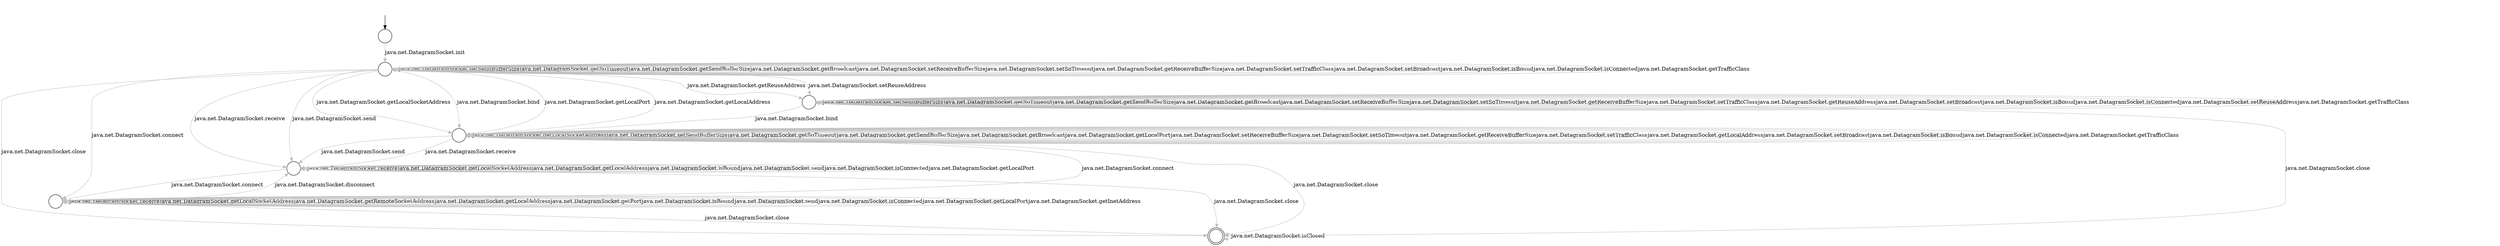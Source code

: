 digraph Automaton {
  0 [shape=circle,label=""];
  0 -> 1 [label="java.net.DatagramSocket.receive",style="setlinewidth(1)",color=gray]
  0 -> 3 [label="java.net.DatagramSocket.getLocalSocketAddress",style="setlinewidth(1)",color=gray]
  0 -> 3 [label="java.net.DatagramSocket.bind",style="setlinewidth(1)",color=gray]
  0 -> 5 [label="java.net.DatagramSocket.close",style="setlinewidth(1)",color=gray]
  0 -> 0 [label="java.net.DatagramSocket.setSendBufferSize",style="setlinewidth(1)",color=gray]
  0 -> 0 [label="java.net.DatagramSocket.getSoTimeout",style="setlinewidth(1)",color=gray]
  0 -> 1 [label="java.net.DatagramSocket.send",style="setlinewidth(1)",color=gray]
  0 -> 4 [label="java.net.DatagramSocket.connect",style="setlinewidth(1)",color=gray]
  0 -> 0 [label="java.net.DatagramSocket.getSendBufferSize",style="setlinewidth(1)",color=gray]
  0 -> 0 [label="java.net.DatagramSocket.getBroadcast",style="setlinewidth(1)",color=gray]
  0 -> 3 [label="java.net.DatagramSocket.getLocalPort",style="setlinewidth(1)",color=gray]
  0 -> 0 [label="java.net.DatagramSocket.setReceiveBufferSize",style="setlinewidth(1)",color=gray]
  0 -> 0 [label="java.net.DatagramSocket.setSoTimeout",style="setlinewidth(1)",color=gray]
  0 -> 0 [label="java.net.DatagramSocket.getReceiveBufferSize",style="setlinewidth(1)",color=gray]
  0 -> 0 [label="java.net.DatagramSocket.setTrafficClass",style="setlinewidth(1)",color=gray]
  0 -> 3 [label="java.net.DatagramSocket.getLocalAddress",style="setlinewidth(1)",color=gray]
  0 -> 6 [label="java.net.DatagramSocket.getReuseAddress",style="setlinewidth(1)",color=gray]
  0 -> 0 [label="java.net.DatagramSocket.setBroadcast",style="setlinewidth(1)",color=gray]
  0 -> 0 [label="java.net.DatagramSocket.isBound",style="setlinewidth(1)",color=gray]
  0 -> 0 [label="java.net.DatagramSocket.isConnected",style="setlinewidth(1)",color=gray]
  0 -> 6 [label="java.net.DatagramSocket.setReuseAddress",style="setlinewidth(1)",color=gray]
  0 -> 0 [label="java.net.DatagramSocket.getTrafficClass",style="setlinewidth(1)",color=gray]
  1 [shape=circle,label=""];
  1 -> 1 [label="java.net.DatagramSocket.receive",style="setlinewidth(1)",color=gray]
  1 -> 1 [label="java.net.DatagramSocket.getLocalSocketAddress",style="setlinewidth(1)",color=gray]
  1 -> 1 [label="java.net.DatagramSocket.getLocalAddress",style="setlinewidth(1)",color=gray]
  1 -> 5 [label="java.net.DatagramSocket.close",style="setlinewidth(1)",color=gray]
  1 -> 1 [label="java.net.DatagramSocket.isBound",style="setlinewidth(1)",color=gray]
  1 -> 1 [label="java.net.DatagramSocket.send",style="setlinewidth(1)",color=gray]
  1 -> 4 [label="java.net.DatagramSocket.connect",style="setlinewidth(1)",color=gray]
  1 -> 1 [label="java.net.DatagramSocket.isConnected",style="setlinewidth(1)",color=gray]
  1 -> 1 [label="java.net.DatagramSocket.getLocalPort",style="setlinewidth(1)",color=gray]
  2 [shape=circle,label=""];
  initial [shape=plaintext,label=""];
  initial -> 2
  2 -> 0 [label="java.net.DatagramSocket.init",style="setlinewidth(1)",color=gray]
  3 [shape=circle,label=""];
  3 -> 1 [label="java.net.DatagramSocket.receive",style="setlinewidth(1)",color=gray]
  3 -> 3 [label="java.net.DatagramSocket.getLocalSocketAddress",style="setlinewidth(1)",color=gray]
  3 -> 5 [label="java.net.DatagramSocket.close",style="setlinewidth(1)",color=gray]
  3 -> 3 [label="java.net.DatagramSocket.setSendBufferSize",style="setlinewidth(1)",color=gray]
  3 -> 3 [label="java.net.DatagramSocket.getSoTimeout",style="setlinewidth(1)",color=gray]
  3 -> 1 [label="java.net.DatagramSocket.send",style="setlinewidth(1)",color=gray]
  3 -> 4 [label="java.net.DatagramSocket.connect",style="setlinewidth(1)",color=gray]
  3 -> 3 [label="java.net.DatagramSocket.getSendBufferSize",style="setlinewidth(1)",color=gray]
  3 -> 3 [label="java.net.DatagramSocket.getBroadcast",style="setlinewidth(1)",color=gray]
  3 -> 3 [label="java.net.DatagramSocket.getLocalPort",style="setlinewidth(1)",color=gray]
  3 -> 3 [label="java.net.DatagramSocket.setReceiveBufferSize",style="setlinewidth(1)",color=gray]
  3 -> 3 [label="java.net.DatagramSocket.setSoTimeout",style="setlinewidth(1)",color=gray]
  3 -> 3 [label="java.net.DatagramSocket.getReceiveBufferSize",style="setlinewidth(1)",color=gray]
  3 -> 3 [label="java.net.DatagramSocket.setTrafficClass",style="setlinewidth(1)",color=gray]
  3 -> 3 [label="java.net.DatagramSocket.getLocalAddress",style="setlinewidth(1)",color=gray]
  3 -> 3 [label="java.net.DatagramSocket.setBroadcast",style="setlinewidth(1)",color=gray]
  3 -> 3 [label="java.net.DatagramSocket.isBound",style="setlinewidth(1)",color=gray]
  3 -> 3 [label="java.net.DatagramSocket.isConnected",style="setlinewidth(1)",color=gray]
  3 -> 3 [label="java.net.DatagramSocket.getTrafficClass",style="setlinewidth(1)",color=gray]
  4 [shape=circle,label=""];
  4 -> 4 [label="java.net.DatagramSocket.receive",style="setlinewidth(1)",color=gray]
  4 -> 4 [label="java.net.DatagramSocket.getLocalSocketAddress",style="setlinewidth(1)",color=gray]
  4 -> 4 [label="java.net.DatagramSocket.getRemoteSocketAddress",style="setlinewidth(1)",color=gray]
  4 -> 1 [label="java.net.DatagramSocket.disconnect",style="setlinewidth(1)",color=gray]
  4 -> 4 [label="java.net.DatagramSocket.getLocalAddress",style="setlinewidth(1)",color=gray]
  4 -> 5 [label="java.net.DatagramSocket.close",style="setlinewidth(1)",color=gray]
  4 -> 4 [label="java.net.DatagramSocket.getPort",style="setlinewidth(1)",color=gray]
  4 -> 4 [label="java.net.DatagramSocket.isBound",style="setlinewidth(1)",color=gray]
  4 -> 4 [label="java.net.DatagramSocket.send",style="setlinewidth(1)",color=gray]
  4 -> 4 [label="java.net.DatagramSocket.isConnected",style="setlinewidth(1)",color=gray]
  4 -> 4 [label="java.net.DatagramSocket.getLocalPort",style="setlinewidth(1)",color=gray]
  4 -> 4 [label="java.net.DatagramSocket.getInetAddress",style="setlinewidth(1)",color=gray]
  5 [shape=doublecircle,label=""];
  5 -> 5 [label="java.net.DatagramSocket.isClosed",style="setlinewidth(1)",color=gray]
  6 [shape=circle,label=""];
  6 -> 3 [label="java.net.DatagramSocket.bind",style="setlinewidth(1)",color=gray]
  6 -> 5 [label="java.net.DatagramSocket.close",style="setlinewidth(1)",color=gray]
  6 -> 6 [label="java.net.DatagramSocket.setSendBufferSize",style="setlinewidth(1)",color=gray]
  6 -> 6 [label="java.net.DatagramSocket.getSoTimeout",style="setlinewidth(1)",color=gray]
  6 -> 6 [label="java.net.DatagramSocket.getSendBufferSize",style="setlinewidth(1)",color=gray]
  6 -> 6 [label="java.net.DatagramSocket.getBroadcast",style="setlinewidth(1)",color=gray]
  6 -> 6 [label="java.net.DatagramSocket.setReceiveBufferSize",style="setlinewidth(1)",color=gray]
  6 -> 6 [label="java.net.DatagramSocket.setSoTimeout",style="setlinewidth(1)",color=gray]
  6 -> 6 [label="java.net.DatagramSocket.getReceiveBufferSize",style="setlinewidth(1)",color=gray]
  6 -> 6 [label="java.net.DatagramSocket.setTrafficClass",style="setlinewidth(1)",color=gray]
  6 -> 6 [label="java.net.DatagramSocket.getReuseAddress",style="setlinewidth(1)",color=gray]
  6 -> 6 [label="java.net.DatagramSocket.setBroadcast",style="setlinewidth(1)",color=gray]
  6 -> 6 [label="java.net.DatagramSocket.isBound",style="setlinewidth(1)",color=gray]
  6 -> 6 [label="java.net.DatagramSocket.isConnected",style="setlinewidth(1)",color=gray]
  6 -> 6 [label="java.net.DatagramSocket.setReuseAddress",style="setlinewidth(1)",color=gray]
  6 -> 6 [label="java.net.DatagramSocket.getTrafficClass",style="setlinewidth(1)",color=gray]
}
